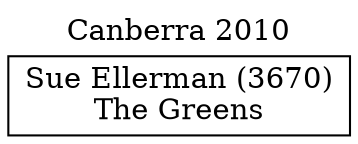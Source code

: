 // House preference flow
digraph "Sue Ellerman (3670)_Canberra_2010" {
	graph [label="Canberra 2010" labelloc=t mclimit=10]
	node [shape=box]
	"Sue Ellerman (3670)" [label="Sue Ellerman (3670)
The Greens"]
}

